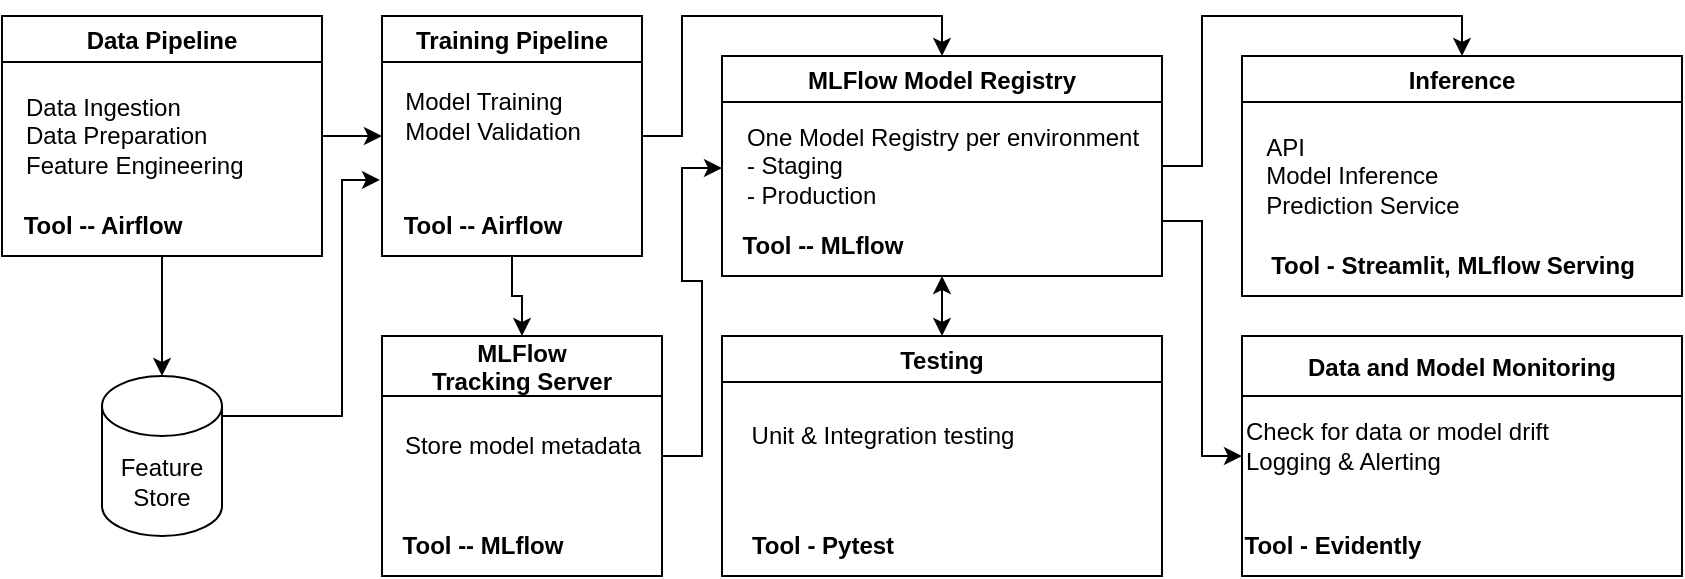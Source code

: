 <mxfile version="20.3.0" type="device"><diagram id="qJugKmt789inEIKZK6GH" name="Page-1"><mxGraphModel dx="1422" dy="772" grid="1" gridSize="10" guides="1" tooltips="1" connect="1" arrows="1" fold="1" page="1" pageScale="1" pageWidth="850" pageHeight="1100" math="0" shadow="0"><root><mxCell id="0"/><mxCell id="1" parent="0"/><mxCell id="mlZifQ8DId8ZnFnOYSKS-23" style="edgeStyle=orthogonalEdgeStyle;rounded=0;orthogonalLoop=1;jettySize=auto;html=1;exitX=1;exitY=0.5;exitDx=0;exitDy=0;entryX=0;entryY=0.75;entryDx=0;entryDy=0;entryPerimeter=0;" edge="1" parent="1" source="mlZifQ8DId8ZnFnOYSKS-1" target="mlZifQ8DId8ZnFnOYSKS-8"><mxGeometry relative="1" as="geometry"/></mxCell><mxCell id="mlZifQ8DId8ZnFnOYSKS-39" style="edgeStyle=orthogonalEdgeStyle;rounded=0;orthogonalLoop=1;jettySize=auto;html=1;exitX=0.5;exitY=1;exitDx=0;exitDy=0;entryX=0.5;entryY=0;entryDx=0;entryDy=0;entryPerimeter=0;startArrow=none;startFill=0;" edge="1" parent="1" source="mlZifQ8DId8ZnFnOYSKS-1" target="mlZifQ8DId8ZnFnOYSKS-38"><mxGeometry relative="1" as="geometry"/></mxCell><mxCell id="mlZifQ8DId8ZnFnOYSKS-1" value="Data Pipeline" style="swimlane;" vertex="1" parent="1"><mxGeometry x="20" y="40" width="160" height="120" as="geometry"/></mxCell><mxCell id="mlZifQ8DId8ZnFnOYSKS-6" value="Data Ingestion&lt;br&gt;Data Preparation&lt;br&gt;Feature Engineering" style="text;html=1;align=left;verticalAlign=middle;resizable=0;points=[];autosize=1;strokeColor=none;fillColor=none;" vertex="1" parent="mlZifQ8DId8ZnFnOYSKS-1"><mxGeometry x="10" y="30" width="130" height="60" as="geometry"/></mxCell><mxCell id="mlZifQ8DId8ZnFnOYSKS-7" value="&lt;b&gt;Tool -- Airflow&lt;/b&gt;" style="text;html=1;align=center;verticalAlign=middle;resizable=0;points=[];autosize=1;strokeColor=none;fillColor=none;" vertex="1" parent="mlZifQ8DId8ZnFnOYSKS-1"><mxGeometry y="90" width="100" height="30" as="geometry"/></mxCell><mxCell id="mlZifQ8DId8ZnFnOYSKS-15" style="edgeStyle=orthogonalEdgeStyle;rounded=0;orthogonalLoop=1;jettySize=auto;html=1;exitX=0.5;exitY=1;exitDx=0;exitDy=0;entryX=0.5;entryY=0;entryDx=0;entryDy=0;" edge="1" parent="1" source="mlZifQ8DId8ZnFnOYSKS-2" target="mlZifQ8DId8ZnFnOYSKS-10"><mxGeometry relative="1" as="geometry"/></mxCell><mxCell id="mlZifQ8DId8ZnFnOYSKS-26" style="edgeStyle=orthogonalEdgeStyle;rounded=0;orthogonalLoop=1;jettySize=auto;html=1;exitX=1;exitY=0.5;exitDx=0;exitDy=0;entryX=0.5;entryY=0;entryDx=0;entryDy=0;" edge="1" parent="1" source="mlZifQ8DId8ZnFnOYSKS-2" target="mlZifQ8DId8ZnFnOYSKS-16"><mxGeometry relative="1" as="geometry"/></mxCell><mxCell id="mlZifQ8DId8ZnFnOYSKS-2" value="Training Pipeline" style="swimlane;" vertex="1" parent="1"><mxGeometry x="210" y="40" width="130" height="120" as="geometry"/></mxCell><mxCell id="mlZifQ8DId8ZnFnOYSKS-8" value="&lt;div style=&quot;text-align: left;&quot;&gt;&lt;span style=&quot;background-color: initial;&quot;&gt;Model Training&lt;/span&gt;&lt;/div&gt;&lt;div style=&quot;text-align: left;&quot;&gt;&lt;span style=&quot;background-color: initial;&quot;&gt;Model Validation&lt;/span&gt;&lt;/div&gt;" style="text;html=1;align=center;verticalAlign=middle;resizable=0;points=[];autosize=1;strokeColor=none;fillColor=none;" vertex="1" parent="mlZifQ8DId8ZnFnOYSKS-2"><mxGeometry y="30" width="110" height="40" as="geometry"/></mxCell><mxCell id="mlZifQ8DId8ZnFnOYSKS-9" value="&lt;b&gt;Tool -- Airflow&lt;/b&gt;" style="text;html=1;align=center;verticalAlign=middle;resizable=0;points=[];autosize=1;strokeColor=none;fillColor=none;" vertex="1" parent="mlZifQ8DId8ZnFnOYSKS-2"><mxGeometry y="90" width="100" height="30" as="geometry"/></mxCell><mxCell id="mlZifQ8DId8ZnFnOYSKS-3" value="Testing" style="swimlane;" vertex="1" parent="1"><mxGeometry x="380" y="200" width="220" height="120" as="geometry"/></mxCell><mxCell id="mlZifQ8DId8ZnFnOYSKS-20" value="&lt;b&gt;Tool - Pytest&lt;/b&gt;" style="text;html=1;align=center;verticalAlign=middle;resizable=0;points=[];autosize=1;strokeColor=none;fillColor=none;" vertex="1" parent="mlZifQ8DId8ZnFnOYSKS-3"><mxGeometry x="5" y="90" width="90" height="30" as="geometry"/></mxCell><mxCell id="mlZifQ8DId8ZnFnOYSKS-21" value="Unit &amp;amp; Integration testing" style="text;html=1;align=center;verticalAlign=middle;resizable=0;points=[];autosize=1;strokeColor=none;fillColor=none;" vertex="1" parent="mlZifQ8DId8ZnFnOYSKS-3"><mxGeometry x="5" y="35" width="150" height="30" as="geometry"/></mxCell><mxCell id="mlZifQ8DId8ZnFnOYSKS-4" value="Inference" style="swimlane;" vertex="1" parent="1"><mxGeometry x="640" y="60" width="220" height="120" as="geometry"/></mxCell><mxCell id="mlZifQ8DId8ZnFnOYSKS-31" value="&lt;div style=&quot;text-align: left;&quot;&gt;&lt;span style=&quot;background-color: initial;&quot;&gt;API&lt;/span&gt;&lt;/div&gt;&lt;div style=&quot;text-align: left;&quot;&gt;&lt;span style=&quot;background-color: initial;&quot;&gt;Model Inference&lt;/span&gt;&lt;/div&gt;&lt;div style=&quot;text-align: left;&quot;&gt;&lt;span style=&quot;background-color: initial;&quot;&gt;Prediction Service&lt;/span&gt;&lt;/div&gt;" style="text;html=1;align=center;verticalAlign=middle;resizable=0;points=[];autosize=1;strokeColor=none;fillColor=none;" vertex="1" parent="mlZifQ8DId8ZnFnOYSKS-4"><mxGeometry y="30" width="120" height="60" as="geometry"/></mxCell><mxCell id="mlZifQ8DId8ZnFnOYSKS-32" value="&lt;b&gt;Tool - Streamlit, MLflow Serving&lt;/b&gt;" style="text;html=1;align=center;verticalAlign=middle;resizable=0;points=[];autosize=1;strokeColor=none;fillColor=none;" vertex="1" parent="mlZifQ8DId8ZnFnOYSKS-4"><mxGeometry y="90" width="210" height="30" as="geometry"/></mxCell><mxCell id="mlZifQ8DId8ZnFnOYSKS-5" value="Data and Model Monitoring" style="swimlane;startSize=30;" vertex="1" parent="1"><mxGeometry x="640" y="200" width="220" height="120" as="geometry"/></mxCell><mxCell id="mlZifQ8DId8ZnFnOYSKS-35" value="Check for data or model drift&lt;br&gt;Logging &amp;amp; Alerting&amp;nbsp;" style="text;html=1;align=left;verticalAlign=middle;resizable=0;points=[];autosize=1;strokeColor=none;fillColor=none;" vertex="1" parent="mlZifQ8DId8ZnFnOYSKS-5"><mxGeometry y="35" width="170" height="40" as="geometry"/></mxCell><mxCell id="mlZifQ8DId8ZnFnOYSKS-36" value="&lt;b&gt;Tool - Evidently&lt;/b&gt;" style="text;html=1;align=center;verticalAlign=middle;resizable=0;points=[];autosize=1;strokeColor=none;fillColor=none;" vertex="1" parent="mlZifQ8DId8ZnFnOYSKS-5"><mxGeometry x="-10" y="90" width="110" height="30" as="geometry"/></mxCell><mxCell id="mlZifQ8DId8ZnFnOYSKS-27" style="edgeStyle=orthogonalEdgeStyle;rounded=0;orthogonalLoop=1;jettySize=auto;html=1;exitX=1;exitY=0.5;exitDx=0;exitDy=0;entryX=0;entryY=0.517;entryDx=0;entryDy=0;entryPerimeter=0;" edge="1" parent="1" source="mlZifQ8DId8ZnFnOYSKS-10" target="mlZifQ8DId8ZnFnOYSKS-18"><mxGeometry relative="1" as="geometry"/></mxCell><mxCell id="mlZifQ8DId8ZnFnOYSKS-10" value="MLFlow &#10;Tracking Server" style="swimlane;startSize=30;" vertex="1" parent="1"><mxGeometry x="210" y="200" width="140" height="120" as="geometry"/></mxCell><mxCell id="mlZifQ8DId8ZnFnOYSKS-13" value="&lt;b&gt;Tool -- MLflow&lt;/b&gt;" style="text;html=1;align=center;verticalAlign=middle;resizable=0;points=[];autosize=1;strokeColor=none;fillColor=none;" vertex="1" parent="mlZifQ8DId8ZnFnOYSKS-10"><mxGeometry y="90" width="100" height="30" as="geometry"/></mxCell><mxCell id="mlZifQ8DId8ZnFnOYSKS-37" value="Store model metadata" style="text;html=1;align=center;verticalAlign=middle;resizable=0;points=[];autosize=1;strokeColor=none;fillColor=none;" vertex="1" parent="mlZifQ8DId8ZnFnOYSKS-10"><mxGeometry y="40" width="140" height="30" as="geometry"/></mxCell><mxCell id="mlZifQ8DId8ZnFnOYSKS-28" style="edgeStyle=orthogonalEdgeStyle;rounded=0;orthogonalLoop=1;jettySize=auto;html=1;exitX=0.5;exitY=1;exitDx=0;exitDy=0;entryX=0.5;entryY=0;entryDx=0;entryDy=0;startArrow=classic;startFill=1;" edge="1" parent="1" source="mlZifQ8DId8ZnFnOYSKS-16" target="mlZifQ8DId8ZnFnOYSKS-3"><mxGeometry relative="1" as="geometry"/></mxCell><mxCell id="mlZifQ8DId8ZnFnOYSKS-33" style="edgeStyle=orthogonalEdgeStyle;rounded=0;orthogonalLoop=1;jettySize=auto;html=1;exitX=1;exitY=0.5;exitDx=0;exitDy=0;entryX=0.5;entryY=0;entryDx=0;entryDy=0;startArrow=none;startFill=0;" edge="1" parent="1" source="mlZifQ8DId8ZnFnOYSKS-16" target="mlZifQ8DId8ZnFnOYSKS-4"><mxGeometry relative="1" as="geometry"/></mxCell><mxCell id="mlZifQ8DId8ZnFnOYSKS-34" style="edgeStyle=orthogonalEdgeStyle;rounded=0;orthogonalLoop=1;jettySize=auto;html=1;exitX=1;exitY=0.75;exitDx=0;exitDy=0;entryX=0;entryY=0.5;entryDx=0;entryDy=0;startArrow=none;startFill=0;" edge="1" parent="1" source="mlZifQ8DId8ZnFnOYSKS-16" target="mlZifQ8DId8ZnFnOYSKS-5"><mxGeometry relative="1" as="geometry"/></mxCell><mxCell id="mlZifQ8DId8ZnFnOYSKS-16" value="MLFlow Model Registry" style="swimlane;" vertex="1" parent="1"><mxGeometry x="380" y="60" width="220" height="110" as="geometry"/></mxCell><mxCell id="mlZifQ8DId8ZnFnOYSKS-17" value="&lt;b&gt;Tool -- MLflow&lt;/b&gt;" style="text;html=1;align=center;verticalAlign=middle;resizable=0;points=[];autosize=1;strokeColor=none;fillColor=none;" vertex="1" parent="mlZifQ8DId8ZnFnOYSKS-16"><mxGeometry y="80" width="100" height="30" as="geometry"/></mxCell><mxCell id="mlZifQ8DId8ZnFnOYSKS-18" value="&lt;div style=&quot;text-align: left;&quot;&gt;&lt;span style=&quot;background-color: initial;&quot;&gt;One Model Registry per environment&lt;/span&gt;&lt;/div&gt;&lt;div style=&quot;text-align: left;&quot;&gt;&lt;span style=&quot;background-color: initial;&quot;&gt;- Staging&lt;/span&gt;&lt;/div&gt;&lt;div style=&quot;text-align: left;&quot;&gt;&lt;span style=&quot;background-color: initial;&quot;&gt;- Production&lt;/span&gt;&lt;/div&gt;" style="text;html=1;align=center;verticalAlign=middle;resizable=0;points=[];autosize=1;strokeColor=none;fillColor=none;" vertex="1" parent="mlZifQ8DId8ZnFnOYSKS-16"><mxGeometry y="25" width="220" height="60" as="geometry"/></mxCell><mxCell id="mlZifQ8DId8ZnFnOYSKS-40" style="edgeStyle=orthogonalEdgeStyle;rounded=0;orthogonalLoop=1;jettySize=auto;html=1;exitX=1;exitY=0.5;exitDx=0;exitDy=0;exitPerimeter=0;entryX=-0.01;entryY=-0.267;entryDx=0;entryDy=0;entryPerimeter=0;startArrow=none;startFill=0;" edge="1" parent="1" source="mlZifQ8DId8ZnFnOYSKS-38" target="mlZifQ8DId8ZnFnOYSKS-9"><mxGeometry relative="1" as="geometry"><Array as="points"><mxPoint x="190" y="240"/><mxPoint x="190" y="122"/></Array></mxGeometry></mxCell><mxCell id="mlZifQ8DId8ZnFnOYSKS-38" value="Feature Store" style="shape=cylinder3;whiteSpace=wrap;html=1;boundedLbl=1;backgroundOutline=1;size=15;" vertex="1" parent="1"><mxGeometry x="70" y="220" width="60" height="80" as="geometry"/></mxCell></root></mxGraphModel></diagram></mxfile>